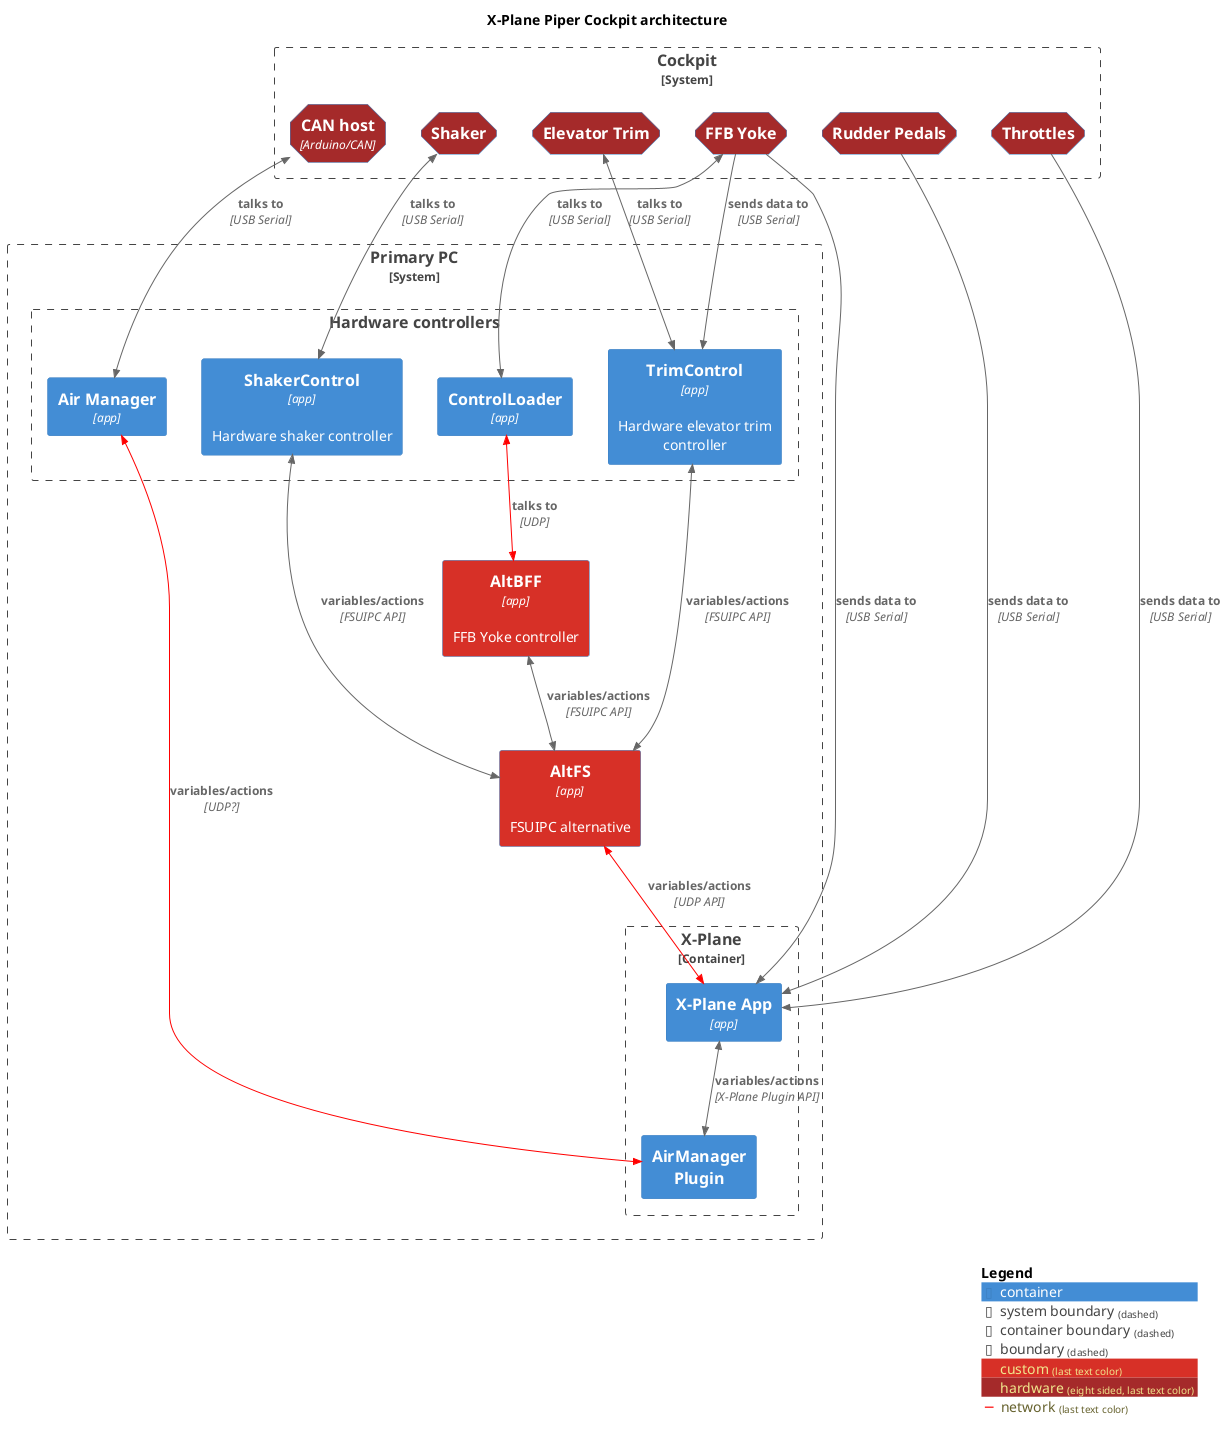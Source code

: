 @startuml
!include <C4/C4_Container>
!include <C4/C4_Deployment>

title X-Plane Piper Cockpit architecture

AddElementTag("custom", $bgColor="#d73027")
AddElementTag("hardware", $bgColor="brown", $shape=EightSidedShape())
AddElementTag("planned", $bgColor="green")

AddRelTag("network", $lineColor="red")

System_Boundary(pc, "Primary PC") {

    Container_Boundary(xplane, "X-Plane"){
        Container(xplaneApp, "X-Plane App", $techn="app")
        Container(airManagerPlugin, "AirManager\nPlugin")

        BiRel(xplaneApp, airManagerPlugin, "variables/actions", $techn="X-Plane Plugin API")
    }

    Container(altFS, "AltFS", $techn="app", $descr="FSUIPC alternative", $tags="custom")
    BiRel(altFS, xplaneApp, "variables/actions", $techn="UDP API", $tags="network")

  '  Container(JoyFS, "JoyFS", $techn="app", $descr="Joy->FSUIPC", $tags="planned+custom")
  '  BiRel(altFS, JoyFS, "variables", $techn="FSUIPC API")

    Container(altBFF, "AltBFF", $techn="app", $descr="FFB Yoke controller", $tags="custom")
    BiRel(altBFF, altFS, "variables/actions", $techn="FSUIPC API")


    Boundary(controllers, "Hardware controllers"){
        Container(controlLoader, "ControlLoader", $techn="app")
        BiRel(controlLoader, altBFF, "talks to", $techn="UDP", $tags="network")

        Container(trimControl, "TrimControl", $techn="app", $descr="Hardware elevator trim controller")
        BiRel(trimControl, altFS, "variables/actions", $techn="FSUIPC API")

        Container(shakerControl, "ShakerControl", $techn="app", $descr="Hardware shaker controller")
        BiRel(shakerControl, altFS, "variables/actions", $techn="FSUIPC API")

        Container(airManager, "Air Manager", $techn="app")
        BiRel(airManager, airManagerPlugin, "variables/actions", $techn="UDP?", $tags="network")

    }


}

System_Boundary(cockpit, "Cockpit") {
    Container(ffbYoke, "FFB Yoke", $tags="hardware")
    BiRel(ffbYoke, controlLoader, "talks to", $techn="USB Serial")
    Rel(ffbYoke, trimControl, "sends data to", $techn="USB Serial")
    Rel(ffbYoke, xplaneApp, "sends data to", $techn="USB Serial")

    Container(elTrim, "Elevator Trim", $tags="hardware")
    BiRel(elTrim, trimControl, "talks to", $techn="USB Serial")

    Container(canHost, "CAN host", $techn="Arduino/CAN", $tags="hardware")
    BiRel(airManager, canHost, "talks to", $techn="USB Serial")

    Container(shaker, "Shaker", $tags="hardware")
    BiRel(shaker, shakerControl, "talks to", $techn="USB Serial")

    Container(throttles, "Throttles", $tags="hardware")
    Rel(throttles, xplaneApp, "sends data to", $techn="USB Serial")

    Container(rudderPedals, "Rudder Pedals", $tags="hardware")
    Rel(rudderPedals, xplaneApp, "sends data to", $techn="USB Serial")
}

SHOW_LEGEND()

@enduml